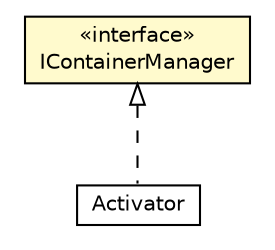 #!/usr/local/bin/dot
#
# Class diagram 
# Generated by UMLGraph version R5_6-24-gf6e263 (http://www.umlgraph.org/)
#

digraph G {
	edge [fontname="Helvetica",fontsize=10,labelfontname="Helvetica",labelfontsize=10];
	node [fontname="Helvetica",fontsize=10,shape=plaintext];
	nodesep=0.25;
	ranksep=0.5;
	// org.universAAL.ui.handler.gui.swing.IContainerManager
	c4553782 [label=<<table title="org.universAAL.ui.handler.gui.swing.IContainerManager" border="0" cellborder="1" cellspacing="0" cellpadding="2" port="p" bgcolor="lemonChiffon" href="./IContainerManager.html">
		<tr><td><table border="0" cellspacing="0" cellpadding="1">
<tr><td align="center" balign="center"> &#171;interface&#187; </td></tr>
<tr><td align="center" balign="center"> IContainerManager </td></tr>
		</table></td></tr>
		</table>>, URL="./IContainerManager.html", fontname="Helvetica", fontcolor="black", fontsize=10.0];
	// org.universAAL.ui.handler.gui.swing.osgi.Activator
	c4553863 [label=<<table title="org.universAAL.ui.handler.gui.swing.osgi.Activator" border="0" cellborder="1" cellspacing="0" cellpadding="2" port="p" href="./osgi/Activator.html">
		<tr><td><table border="0" cellspacing="0" cellpadding="1">
<tr><td align="center" balign="center"> Activator </td></tr>
		</table></td></tr>
		</table>>, URL="./osgi/Activator.html", fontname="Helvetica", fontcolor="black", fontsize=10.0];
	//org.universAAL.ui.handler.gui.swing.osgi.Activator implements org.universAAL.ui.handler.gui.swing.IContainerManager
	c4553782:p -> c4553863:p [dir=back,arrowtail=empty,style=dashed];
}

